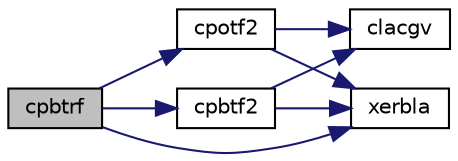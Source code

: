 digraph "cpbtrf"
{
 // LATEX_PDF_SIZE
  edge [fontname="Helvetica",fontsize="10",labelfontname="Helvetica",labelfontsize="10"];
  node [fontname="Helvetica",fontsize="10",shape=record];
  rankdir="LR";
  Node1 [label="cpbtrf",height=0.2,width=0.4,color="black", fillcolor="grey75", style="filled", fontcolor="black",tooltip="CPBTRF"];
  Node1 -> Node2 [color="midnightblue",fontsize="10",style="solid",fontname="Helvetica"];
  Node2 [label="cpbtf2",height=0.2,width=0.4,color="black", fillcolor="white", style="filled",URL="$cpbtf2_8f.html#abadd8a550c52448cdbc95f37bbf42a05",tooltip="CPBTF2 computes the Cholesky factorization of a symmetric/Hermitian positive definite band matrix (un..."];
  Node2 -> Node3 [color="midnightblue",fontsize="10",style="solid",fontname="Helvetica"];
  Node3 [label="clacgv",height=0.2,width=0.4,color="black", fillcolor="white", style="filled",URL="$clacgv_8f.html#a0ff51770edb0cdc7328fdae7ace7954e",tooltip="CLACGV conjugates a complex vector."];
  Node2 -> Node4 [color="midnightblue",fontsize="10",style="solid",fontname="Helvetica"];
  Node4 [label="xerbla",height=0.2,width=0.4,color="black", fillcolor="white", style="filled",URL="$xerbla_8f.html#a377ee61015baf8dea7770b3a404b1c07",tooltip="XERBLA"];
  Node1 -> Node5 [color="midnightblue",fontsize="10",style="solid",fontname="Helvetica"];
  Node5 [label="cpotf2",height=0.2,width=0.4,color="black", fillcolor="white", style="filled",URL="$cpotf2_8f.html#a56e13fb822ec7474402943652d7c93c6",tooltip="CPOTF2 computes the Cholesky factorization of a symmetric/Hermitian positive definite matrix (unblock..."];
  Node5 -> Node3 [color="midnightblue",fontsize="10",style="solid",fontname="Helvetica"];
  Node5 -> Node4 [color="midnightblue",fontsize="10",style="solid",fontname="Helvetica"];
  Node1 -> Node4 [color="midnightblue",fontsize="10",style="solid",fontname="Helvetica"];
}
